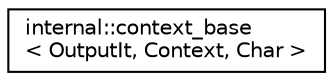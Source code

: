digraph "Graphical Class Hierarchy"
{
  edge [fontname="Helvetica",fontsize="10",labelfontname="Helvetica",labelfontsize="10"];
  node [fontname="Helvetica",fontsize="10",shape=record];
  rankdir="LR";
  Node1 [label="internal::context_base\l\< OutputIt, Context, Char \>",height=0.2,width=0.4,color="black", fillcolor="white", style="filled",URL="$classinternal_1_1context__base.html"];
}
